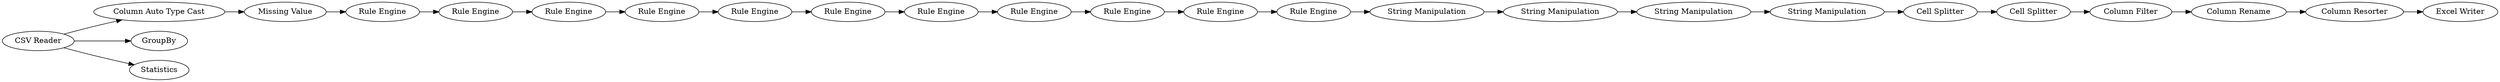 digraph {
	29 -> 37
	7 -> 16
	36 -> 21
	16 -> 24
	39 -> 40
	34 -> 35
	40 -> 41
	27 -> 28
	22 -> 23
	1 -> 8
	30 -> 31
	31 -> 32
	26 -> 27
	1 -> 2
	25 -> 26
	37 -> 38
	33 -> 34
	23 -> 30
	35 -> 36
	41 -> 22
	1 -> 7
	24 -> 25
	38 -> 39
	32 -> 33
	28 -> 29
	27 [label="Rule Engine"]
	7 [label="Column Auto Type Cast"]
	26 [label="Rule Engine"]
	21 [label="Excel Writer"]
	8 [label=GroupBy]
	24 [label="Rule Engine"]
	41 [label="Rule Engine"]
	31 [label="String Manipulation"]
	25 [label="Rule Engine"]
	16 [label="Missing Value"]
	30 [label="String Manipulation"]
	1 [label="CSV Reader"]
	22 [label="String Manipulation"]
	28 [label="Rule Engine"]
	23 [label="String Manipulation"]
	38 [label="Rule Engine"]
	35 [label="Column Rename"]
	34 [label="Column Filter"]
	29 [label="Rule Engine"]
	36 [label="Column Resorter"]
	40 [label="Rule Engine"]
	39 [label="Rule Engine"]
	33 [label="Cell Splitter"]
	32 [label="Cell Splitter"]
	2 [label=Statistics]
	37 [label="Rule Engine"]
	rankdir=LR
}

